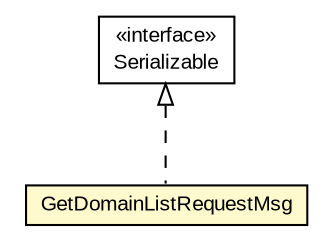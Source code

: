 #!/usr/local/bin/dot
#
# Class diagram 
# Generated by UMLGraph version R5_6-24-gf6e263 (http://www.umlgraph.org/)
#

digraph G {
	edge [fontname="arial",fontsize=10,labelfontname="arial",labelfontsize=10];
	node [fontname="arial",fontsize=10,shape=plaintext];
	nodesep=0.25;
	ranksep=0.5;
	// org.miloss.fgsms.services.interfaces.policyconfiguration.GetDomainListRequestMsg
	c473628 [label=<<table title="org.miloss.fgsms.services.interfaces.policyconfiguration.GetDomainListRequestMsg" border="0" cellborder="1" cellspacing="0" cellpadding="2" port="p" bgcolor="lemonChiffon" href="./GetDomainListRequestMsg.html">
		<tr><td><table border="0" cellspacing="0" cellpadding="1">
<tr><td align="center" balign="center"> GetDomainListRequestMsg </td></tr>
		</table></td></tr>
		</table>>, URL="./GetDomainListRequestMsg.html", fontname="arial", fontcolor="black", fontsize=10.0];
	//org.miloss.fgsms.services.interfaces.policyconfiguration.GetDomainListRequestMsg implements java.io.Serializable
	c474232:p -> c473628:p [dir=back,arrowtail=empty,style=dashed];
	// java.io.Serializable
	c474232 [label=<<table title="java.io.Serializable" border="0" cellborder="1" cellspacing="0" cellpadding="2" port="p" href="http://java.sun.com/j2se/1.4.2/docs/api/java/io/Serializable.html">
		<tr><td><table border="0" cellspacing="0" cellpadding="1">
<tr><td align="center" balign="center"> &#171;interface&#187; </td></tr>
<tr><td align="center" balign="center"> Serializable </td></tr>
		</table></td></tr>
		</table>>, URL="http://java.sun.com/j2se/1.4.2/docs/api/java/io/Serializable.html", fontname="arial", fontcolor="black", fontsize=10.0];
}

